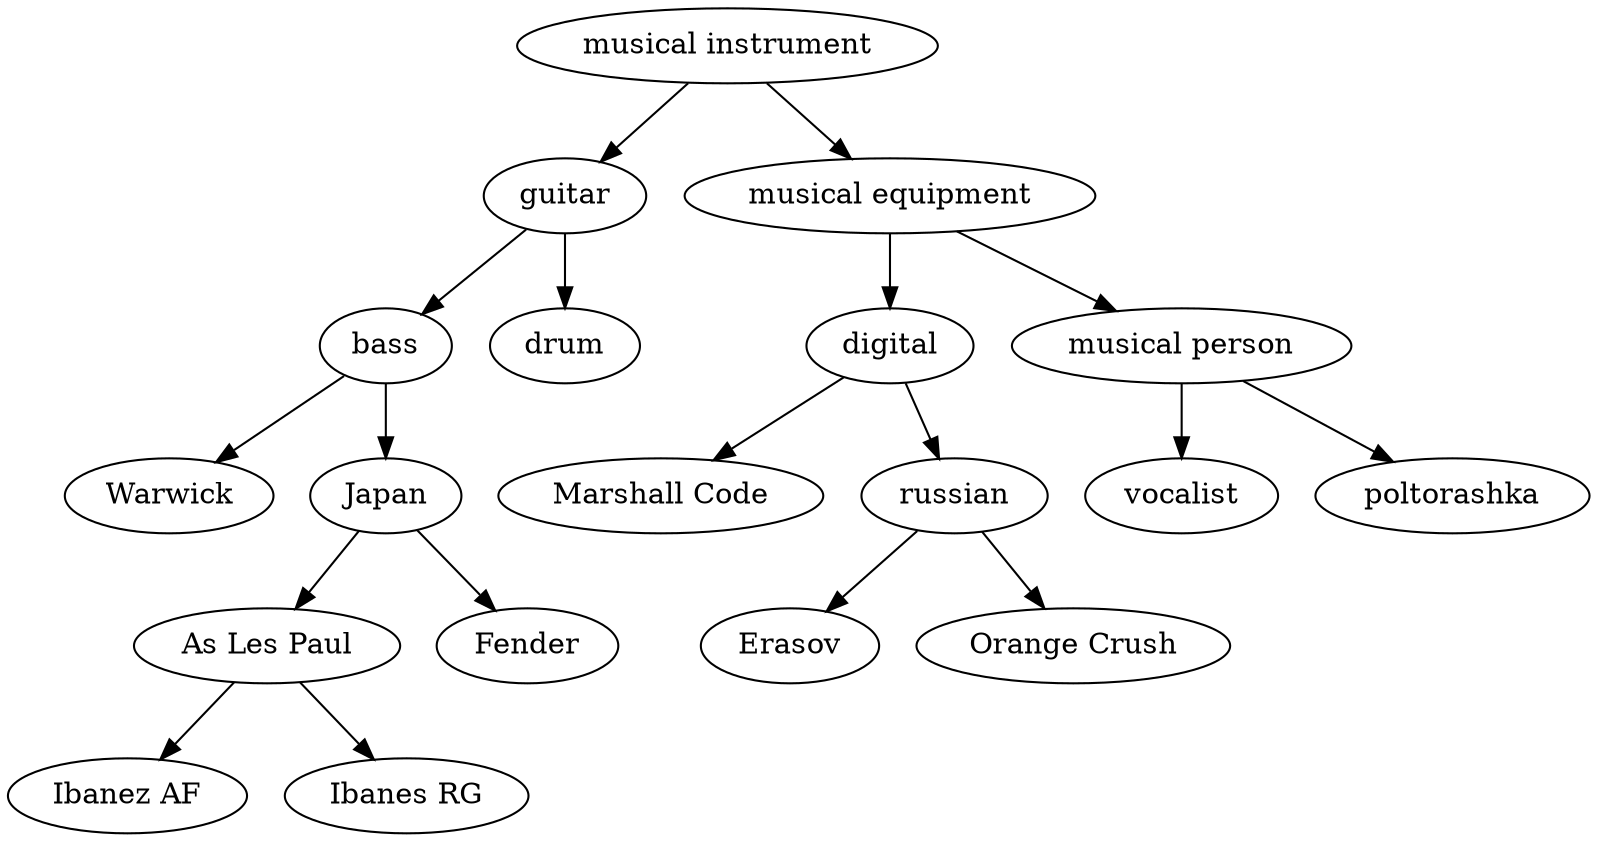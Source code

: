 digraph G {
"musical instrument" -> "guitar";
"musical instrument" -> "musical equipment";
"guitar" -> "bass";
"guitar" -> "drum";
"bass" -> "Warwick";
"bass" -> "Japan";
"Japan" -> "As Les Paul";
"Japan" -> "Fender";
"As Les Paul" -> "Ibanez AF";
"As Les Paul" -> "Ibanes RG";
"musical equipment" -> "digital";
"musical equipment" -> "musical person";
"digital" -> "Marshall Code";
"digital" -> "russian";
"russian" -> "Erasov";
"russian" -> "Orange Crush";
"musical person" -> "vocalist";
"musical person" -> "poltorashka";
}
